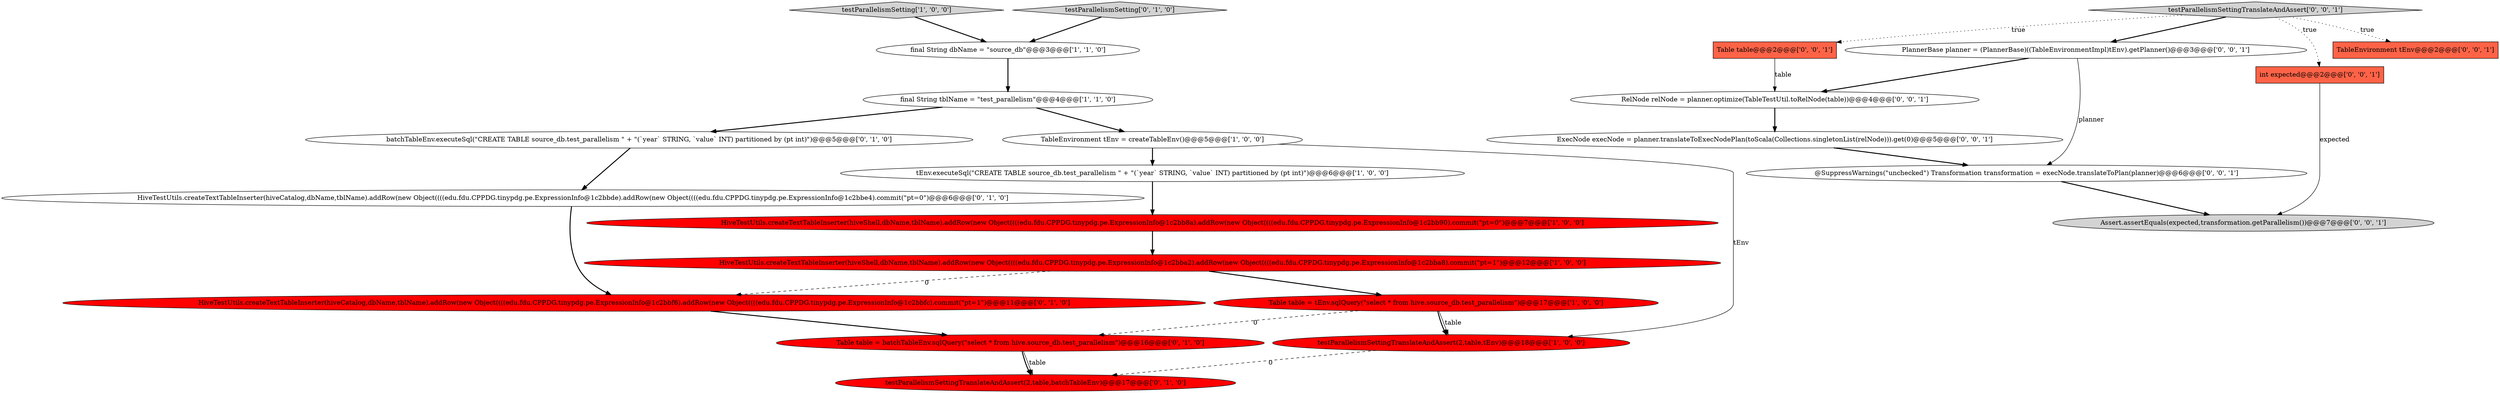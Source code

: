 digraph {
8 [style = filled, label = "final String tblName = \"test_parallelism\"@@@4@@@['1', '1', '0']", fillcolor = white, shape = ellipse image = "AAA0AAABBB1BBB"];
23 [style = filled, label = "ExecNode execNode = planner.translateToExecNodePlan(toScala(Collections.singletonList(relNode))).get(0)@@@5@@@['0', '0', '1']", fillcolor = white, shape = ellipse image = "AAA0AAABBB3BBB"];
4 [style = filled, label = "testParallelismSetting['1', '0', '0']", fillcolor = lightgray, shape = diamond image = "AAA0AAABBB1BBB"];
13 [style = filled, label = "batchTableEnv.executeSql(\"CREATE TABLE source_db.test_parallelism \" + \"(`year` STRING, `value` INT) partitioned by (pt int)\")@@@5@@@['0', '1', '0']", fillcolor = white, shape = ellipse image = "AAA0AAABBB2BBB"];
22 [style = filled, label = "@SuppressWarnings(\"unchecked\") Transformation transformation = execNode.translateToPlan(planner)@@@6@@@['0', '0', '1']", fillcolor = white, shape = ellipse image = "AAA0AAABBB3BBB"];
10 [style = filled, label = "testParallelismSettingTranslateAndAssert(2,table,batchTableEnv)@@@17@@@['0', '1', '0']", fillcolor = red, shape = ellipse image = "AAA1AAABBB2BBB"];
2 [style = filled, label = "Table table = tEnv.sqlQuery(\"select * from hive.source_db.test_parallelism\")@@@17@@@['1', '0', '0']", fillcolor = red, shape = ellipse image = "AAA1AAABBB1BBB"];
16 [style = filled, label = "Table table@@@2@@@['0', '0', '1']", fillcolor = tomato, shape = box image = "AAA0AAABBB3BBB"];
1 [style = filled, label = "HiveTestUtils.createTextTableInserter(hiveShell,dbName,tblName).addRow(new Object((((edu.fdu.CPPDG.tinypdg.pe.ExpressionInfo@1c2bba2).addRow(new Object((((edu.fdu.CPPDG.tinypdg.pe.ExpressionInfo@1c2bba8).commit(\"pt=1\")@@@12@@@['1', '0', '0']", fillcolor = red, shape = ellipse image = "AAA1AAABBB1BBB"];
3 [style = filled, label = "testParallelismSettingTranslateAndAssert(2,table,tEnv)@@@18@@@['1', '0', '0']", fillcolor = red, shape = ellipse image = "AAA1AAABBB1BBB"];
6 [style = filled, label = "tEnv.executeSql(\"CREATE TABLE source_db.test_parallelism \" + \"(`year` STRING, `value` INT) partitioned by (pt int)\")@@@6@@@['1', '0', '0']", fillcolor = white, shape = ellipse image = "AAA0AAABBB1BBB"];
12 [style = filled, label = "HiveTestUtils.createTextTableInserter(hiveCatalog,dbName,tblName).addRow(new Object((((edu.fdu.CPPDG.tinypdg.pe.ExpressionInfo@1c2bbde).addRow(new Object((((edu.fdu.CPPDG.tinypdg.pe.ExpressionInfo@1c2bbe4).commit(\"pt=0\")@@@6@@@['0', '1', '0']", fillcolor = white, shape = ellipse image = "AAA0AAABBB2BBB"];
14 [style = filled, label = "testParallelismSetting['0', '1', '0']", fillcolor = lightgray, shape = diamond image = "AAA0AAABBB2BBB"];
7 [style = filled, label = "HiveTestUtils.createTextTableInserter(hiveShell,dbName,tblName).addRow(new Object((((edu.fdu.CPPDG.tinypdg.pe.ExpressionInfo@1c2bb8a).addRow(new Object((((edu.fdu.CPPDG.tinypdg.pe.ExpressionInfo@1c2bb90).commit(\"pt=0\")@@@7@@@['1', '0', '0']", fillcolor = red, shape = ellipse image = "AAA1AAABBB1BBB"];
19 [style = filled, label = "RelNode relNode = planner.optimize(TableTestUtil.toRelNode(table))@@@4@@@['0', '0', '1']", fillcolor = white, shape = ellipse image = "AAA0AAABBB3BBB"];
11 [style = filled, label = "HiveTestUtils.createTextTableInserter(hiveCatalog,dbName,tblName).addRow(new Object((((edu.fdu.CPPDG.tinypdg.pe.ExpressionInfo@1c2bbf6).addRow(new Object((((edu.fdu.CPPDG.tinypdg.pe.ExpressionInfo@1c2bbfc).commit(\"pt=1\")@@@11@@@['0', '1', '0']", fillcolor = red, shape = ellipse image = "AAA1AAABBB2BBB"];
20 [style = filled, label = "int expected@@@2@@@['0', '0', '1']", fillcolor = tomato, shape = box image = "AAA0AAABBB3BBB"];
5 [style = filled, label = "TableEnvironment tEnv = createTableEnv()@@@5@@@['1', '0', '0']", fillcolor = white, shape = ellipse image = "AAA0AAABBB1BBB"];
21 [style = filled, label = "PlannerBase planner = (PlannerBase)((TableEnvironmentImpl)tEnv).getPlanner()@@@3@@@['0', '0', '1']", fillcolor = white, shape = ellipse image = "AAA0AAABBB3BBB"];
0 [style = filled, label = "final String dbName = \"source_db\"@@@3@@@['1', '1', '0']", fillcolor = white, shape = ellipse image = "AAA0AAABBB1BBB"];
9 [style = filled, label = "Table table = batchTableEnv.sqlQuery(\"select * from hive.source_db.test_parallelism\")@@@16@@@['0', '1', '0']", fillcolor = red, shape = ellipse image = "AAA1AAABBB2BBB"];
15 [style = filled, label = "Assert.assertEquals(expected,transformation.getParallelism())@@@7@@@['0', '0', '1']", fillcolor = lightgray, shape = ellipse image = "AAA0AAABBB3BBB"];
17 [style = filled, label = "testParallelismSettingTranslateAndAssert['0', '0', '1']", fillcolor = lightgray, shape = diamond image = "AAA0AAABBB3BBB"];
18 [style = filled, label = "TableEnvironment tEnv@@@2@@@['0', '0', '1']", fillcolor = tomato, shape = box image = "AAA0AAABBB3BBB"];
17->20 [style = dotted, label="true"];
7->1 [style = bold, label=""];
22->15 [style = bold, label=""];
21->19 [style = bold, label=""];
17->18 [style = dotted, label="true"];
2->3 [style = bold, label=""];
12->11 [style = bold, label=""];
5->3 [style = solid, label="tEnv"];
9->10 [style = solid, label="table"];
9->10 [style = bold, label=""];
11->9 [style = bold, label=""];
16->19 [style = solid, label="table"];
4->0 [style = bold, label=""];
21->22 [style = solid, label="planner"];
17->16 [style = dotted, label="true"];
13->12 [style = bold, label=""];
23->22 [style = bold, label=""];
5->6 [style = bold, label=""];
8->5 [style = bold, label=""];
14->0 [style = bold, label=""];
2->9 [style = dashed, label="0"];
1->11 [style = dashed, label="0"];
19->23 [style = bold, label=""];
2->3 [style = solid, label="table"];
0->8 [style = bold, label=""];
1->2 [style = bold, label=""];
3->10 [style = dashed, label="0"];
20->15 [style = solid, label="expected"];
6->7 [style = bold, label=""];
17->21 [style = bold, label=""];
8->13 [style = bold, label=""];
}
